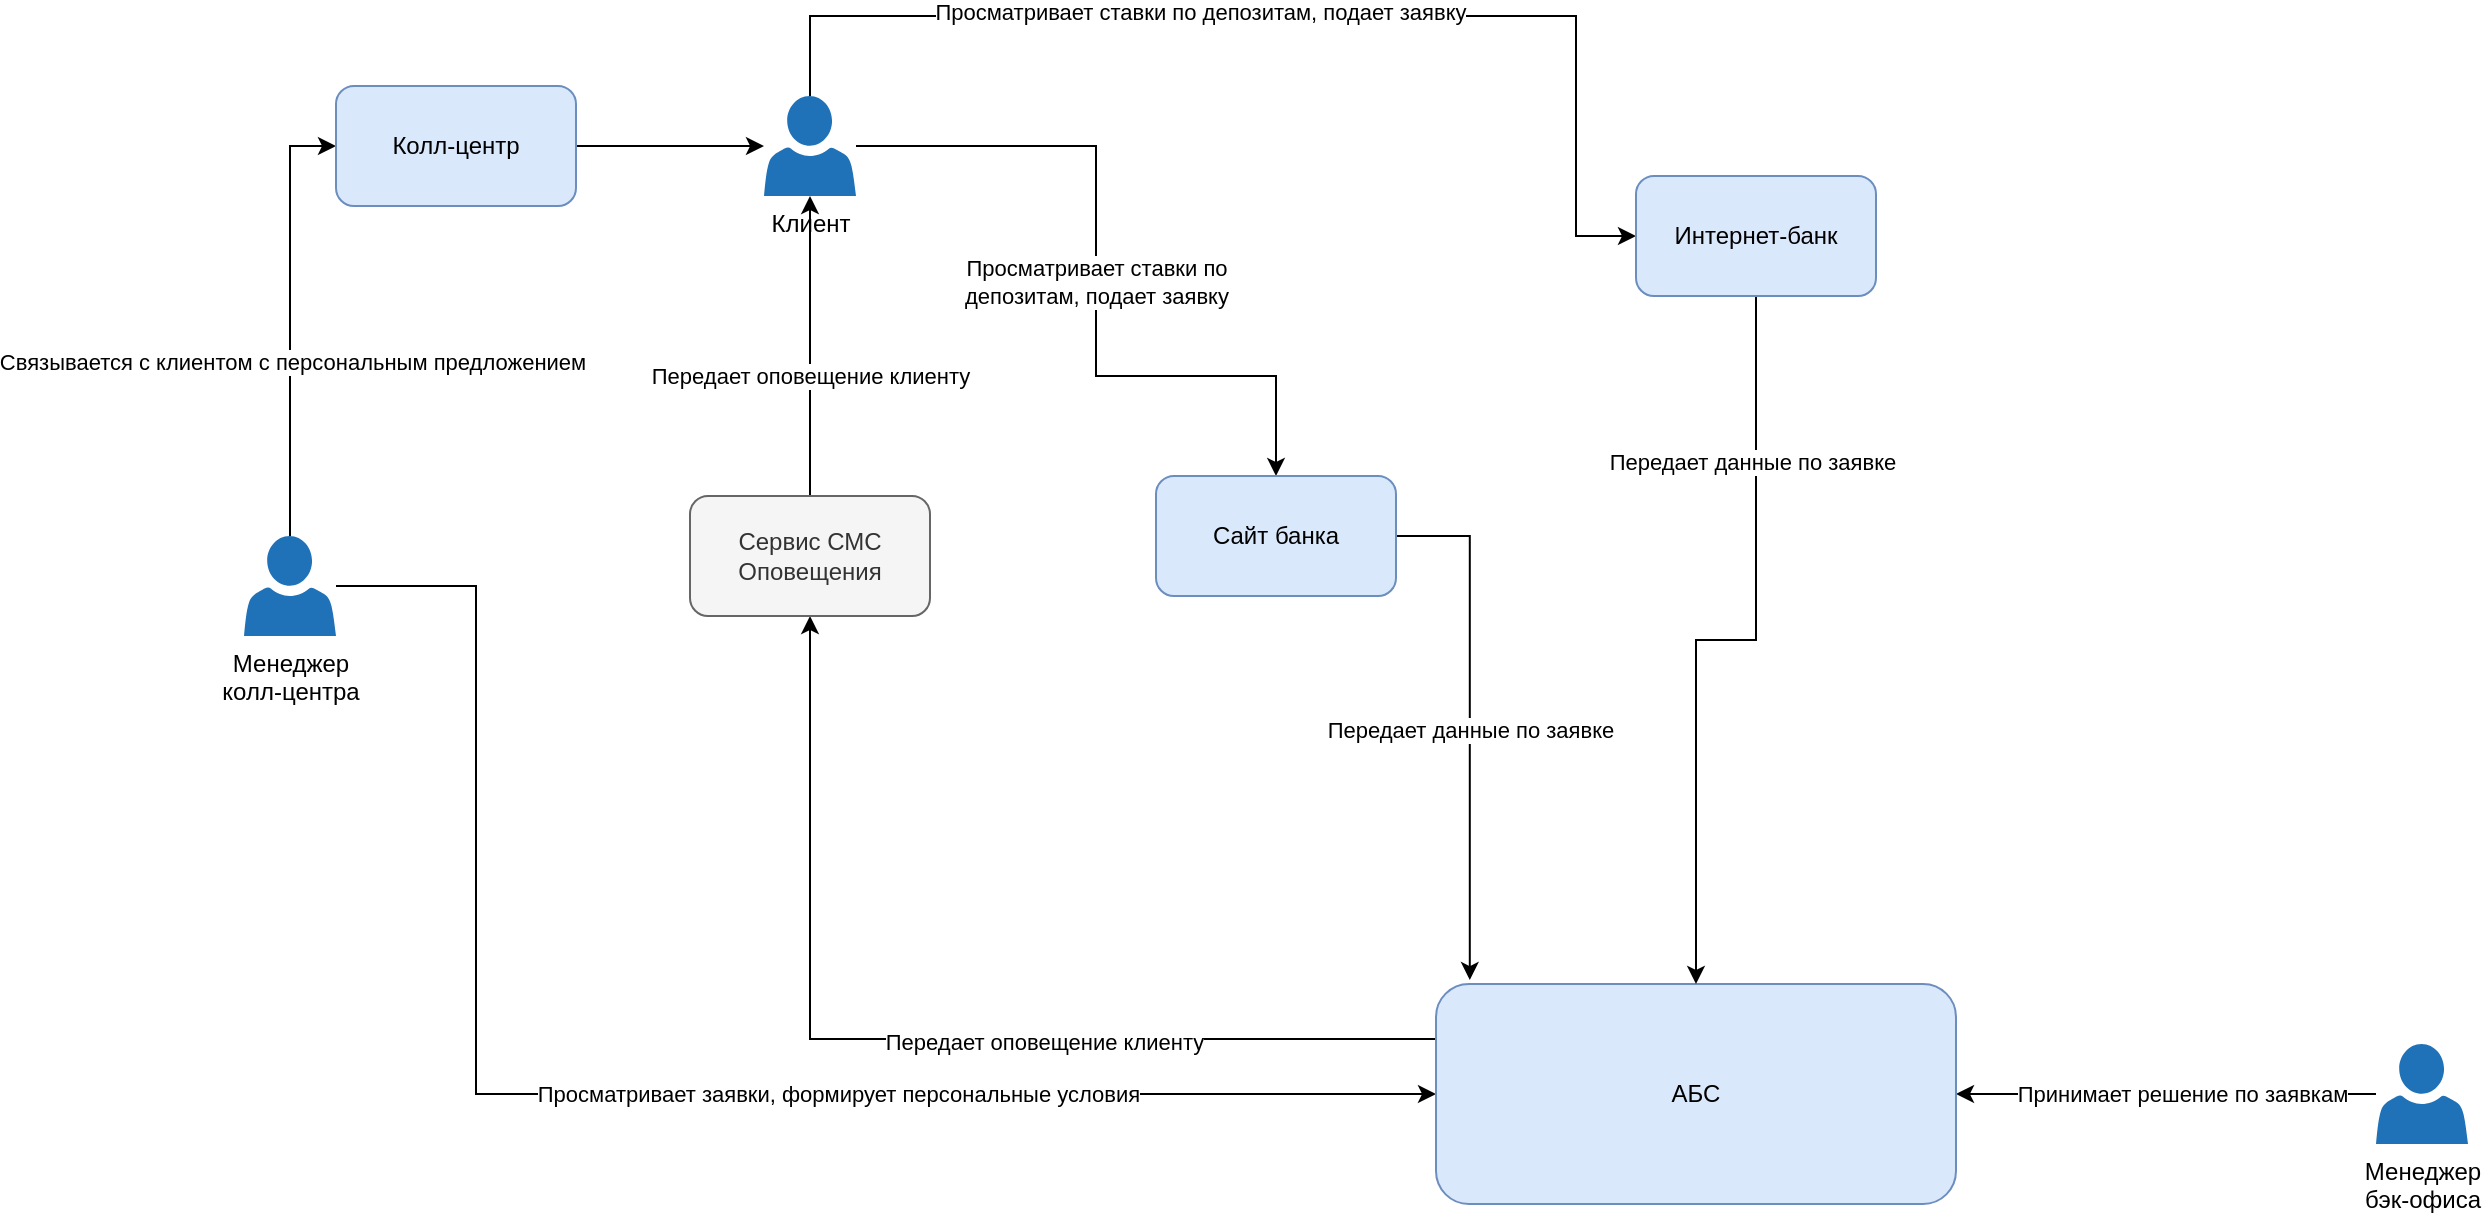 <mxfile version="20.8.16" type="device"><diagram name="Страница 1" id="OglnSFiXORUYUr0zQS6T"><mxGraphModel dx="2245" dy="822" grid="1" gridSize="10" guides="1" tooltips="1" connect="1" arrows="1" fold="1" page="1" pageScale="1" pageWidth="827" pageHeight="1169" math="0" shadow="0"><root><mxCell id="0"/><mxCell id="1" parent="0"/><mxCell id="ks6m_zlgbFAKhaK64D4Q-14" style="edgeStyle=orthogonalEdgeStyle;rounded=0;orthogonalLoop=1;jettySize=auto;html=1;entryX=0.5;entryY=0;entryDx=0;entryDy=0;" edge="1" parent="1" source="ks6m_zlgbFAKhaK64D4Q-3" target="ks6m_zlgbFAKhaK64D4Q-11"><mxGeometry relative="1" as="geometry"><Array as="points"><mxPoint x="120" y="105"/><mxPoint x="120" y="220"/><mxPoint x="210" y="220"/></Array></mxGeometry></mxCell><mxCell id="ks6m_zlgbFAKhaK64D4Q-16" value="Просматривает ставки по &lt;br&gt;депозитам, подает заявку" style="edgeLabel;html=1;align=center;verticalAlign=middle;resizable=0;points=[];" vertex="1" connectable="0" parent="ks6m_zlgbFAKhaK64D4Q-14"><mxGeometry x="-0.236" relative="1" as="geometry"><mxPoint y="44" as="offset"/></mxGeometry></mxCell><mxCell id="ks6m_zlgbFAKhaK64D4Q-15" style="edgeStyle=orthogonalEdgeStyle;rounded=0;orthogonalLoop=1;jettySize=auto;html=1;entryX=0;entryY=0.5;entryDx=0;entryDy=0;" edge="1" parent="1" source="ks6m_zlgbFAKhaK64D4Q-3" target="ks6m_zlgbFAKhaK64D4Q-12"><mxGeometry relative="1" as="geometry"><Array as="points"><mxPoint x="-23" y="40"/><mxPoint x="360" y="40"/><mxPoint x="360" y="150"/></Array></mxGeometry></mxCell><mxCell id="ks6m_zlgbFAKhaK64D4Q-18" value="Просматривает ставки по депозитам, подает заявку" style="edgeLabel;html=1;align=center;verticalAlign=middle;resizable=0;points=[];" vertex="1" connectable="0" parent="ks6m_zlgbFAKhaK64D4Q-15"><mxGeometry x="0.085" y="2" relative="1" as="geometry"><mxPoint x="-71" as="offset"/></mxGeometry></mxCell><mxCell id="ks6m_zlgbFAKhaK64D4Q-3" value="Клиент" style="sketch=0;pointerEvents=1;shadow=0;dashed=0;html=1;strokeColor=none;labelPosition=center;verticalLabelPosition=bottom;verticalAlign=top;outlineConnect=0;align=center;shape=mxgraph.office.users.user;fillColor=#2072B8;" vertex="1" parent="1"><mxGeometry x="-46" y="80" width="46" height="50" as="geometry"/></mxCell><mxCell id="ks6m_zlgbFAKhaK64D4Q-19" style="edgeStyle=orthogonalEdgeStyle;rounded=0;orthogonalLoop=1;jettySize=auto;html=1;entryX=0;entryY=0.5;entryDx=0;entryDy=0;" edge="1" parent="1" source="ks6m_zlgbFAKhaK64D4Q-4" target="ks6m_zlgbFAKhaK64D4Q-9"><mxGeometry relative="1" as="geometry"><Array as="points"><mxPoint x="-190" y="325"/><mxPoint x="-190" y="579"/><mxPoint x="260" y="579"/></Array></mxGeometry></mxCell><mxCell id="ks6m_zlgbFAKhaK64D4Q-20" value="Просматривает заявки, формирует персональные условия" style="edgeLabel;html=1;align=center;verticalAlign=middle;resizable=0;points=[];" vertex="1" connectable="0" parent="ks6m_zlgbFAKhaK64D4Q-19"><mxGeometry x="0.256" relative="1" as="geometry"><mxPoint as="offset"/></mxGeometry></mxCell><mxCell id="ks6m_zlgbFAKhaK64D4Q-21" style="edgeStyle=orthogonalEdgeStyle;rounded=0;orthogonalLoop=1;jettySize=auto;html=1;entryX=0;entryY=0.5;entryDx=0;entryDy=0;" edge="1" parent="1" source="ks6m_zlgbFAKhaK64D4Q-4" target="ks6m_zlgbFAKhaK64D4Q-13"><mxGeometry relative="1" as="geometry"/></mxCell><mxCell id="ks6m_zlgbFAKhaK64D4Q-23" value="Связывается с клиентом с персональным предложением" style="edgeLabel;html=1;align=center;verticalAlign=middle;resizable=0;points=[];" vertex="1" connectable="0" parent="ks6m_zlgbFAKhaK64D4Q-21"><mxGeometry x="-0.197" y="-1" relative="1" as="geometry"><mxPoint as="offset"/></mxGeometry></mxCell><mxCell id="ks6m_zlgbFAKhaK64D4Q-4" value="Менеджер&lt;br&gt;колл-центра" style="sketch=0;pointerEvents=1;shadow=0;dashed=0;html=1;strokeColor=none;labelPosition=center;verticalLabelPosition=bottom;verticalAlign=top;outlineConnect=0;align=center;shape=mxgraph.office.users.user;fillColor=#2072B8;" vertex="1" parent="1"><mxGeometry x="-306" y="300" width="46" height="50" as="geometry"/></mxCell><mxCell id="ks6m_zlgbFAKhaK64D4Q-28" style="edgeStyle=orthogonalEdgeStyle;rounded=0;orthogonalLoop=1;jettySize=auto;html=1;" edge="1" parent="1" source="ks6m_zlgbFAKhaK64D4Q-7" target="ks6m_zlgbFAKhaK64D4Q-9"><mxGeometry relative="1" as="geometry"/></mxCell><mxCell id="ks6m_zlgbFAKhaK64D4Q-29" value="Принимает решение по заявкам" style="edgeLabel;html=1;align=center;verticalAlign=middle;resizable=0;points=[];" vertex="1" connectable="0" parent="ks6m_zlgbFAKhaK64D4Q-28"><mxGeometry x="-0.224" relative="1" as="geometry"><mxPoint x="-16" as="offset"/></mxGeometry></mxCell><mxCell id="ks6m_zlgbFAKhaK64D4Q-7" value="Менеджер&lt;br&gt;бэк-офиса" style="sketch=0;pointerEvents=1;shadow=0;dashed=0;html=1;strokeColor=none;labelPosition=center;verticalLabelPosition=bottom;verticalAlign=top;outlineConnect=0;align=center;shape=mxgraph.office.users.user;fillColor=#2072B8;" vertex="1" parent="1"><mxGeometry x="760" y="554" width="46" height="50" as="geometry"/></mxCell><mxCell id="ks6m_zlgbFAKhaK64D4Q-30" style="edgeStyle=orthogonalEdgeStyle;rounded=0;orthogonalLoop=1;jettySize=auto;html=1;exitX=0;exitY=0.25;exitDx=0;exitDy=0;entryX=0.5;entryY=1;entryDx=0;entryDy=0;" edge="1" parent="1" source="ks6m_zlgbFAKhaK64D4Q-9" target="ks6m_zlgbFAKhaK64D4Q-10"><mxGeometry relative="1" as="geometry"/></mxCell><mxCell id="ks6m_zlgbFAKhaK64D4Q-32" value="Передает оповещение клиенту" style="edgeLabel;html=1;align=center;verticalAlign=middle;resizable=0;points=[];" vertex="1" connectable="0" parent="ks6m_zlgbFAKhaK64D4Q-30"><mxGeometry x="-0.253" y="1" relative="1" as="geometry"><mxPoint as="offset"/></mxGeometry></mxCell><mxCell id="ks6m_zlgbFAKhaK64D4Q-9" value="АБС" style="rounded=1;whiteSpace=wrap;html=1;fillColor=#dae8fc;strokeColor=#6c8ebf;" vertex="1" parent="1"><mxGeometry x="290" y="524" width="260" height="110" as="geometry"/></mxCell><mxCell id="ks6m_zlgbFAKhaK64D4Q-31" style="edgeStyle=orthogonalEdgeStyle;rounded=0;orthogonalLoop=1;jettySize=auto;html=1;" edge="1" parent="1" source="ks6m_zlgbFAKhaK64D4Q-10" target="ks6m_zlgbFAKhaK64D4Q-3"><mxGeometry relative="1" as="geometry"><mxPoint y="350" as="targetPoint"/></mxGeometry></mxCell><mxCell id="ks6m_zlgbFAKhaK64D4Q-33" value="Передает оповещение клиенту" style="edgeLabel;html=1;align=center;verticalAlign=middle;resizable=0;points=[];" vertex="1" connectable="0" parent="ks6m_zlgbFAKhaK64D4Q-31"><mxGeometry x="-0.307" y="-1" relative="1" as="geometry"><mxPoint x="-1" y="-8" as="offset"/></mxGeometry></mxCell><mxCell id="ks6m_zlgbFAKhaK64D4Q-10" value="Сервис СМС Оповещения" style="rounded=1;whiteSpace=wrap;html=1;fillColor=#f5f5f5;fontColor=#333333;strokeColor=#666666;" vertex="1" parent="1"><mxGeometry x="-83" y="280" width="120" height="60" as="geometry"/></mxCell><mxCell id="ks6m_zlgbFAKhaK64D4Q-25" style="edgeStyle=orthogonalEdgeStyle;rounded=0;orthogonalLoop=1;jettySize=auto;html=1;entryX=0.065;entryY=-0.018;entryDx=0;entryDy=0;entryPerimeter=0;" edge="1" parent="1" source="ks6m_zlgbFAKhaK64D4Q-11" target="ks6m_zlgbFAKhaK64D4Q-9"><mxGeometry relative="1" as="geometry"/></mxCell><mxCell id="ks6m_zlgbFAKhaK64D4Q-26" value="Передает данные по заявке" style="edgeLabel;html=1;align=center;verticalAlign=middle;resizable=0;points=[];" vertex="1" connectable="0" parent="ks6m_zlgbFAKhaK64D4Q-25"><mxGeometry x="0.034" relative="1" as="geometry"><mxPoint as="offset"/></mxGeometry></mxCell><mxCell id="ks6m_zlgbFAKhaK64D4Q-11" value="Сайт банка" style="rounded=1;whiteSpace=wrap;html=1;fillColor=#dae8fc;strokeColor=#6c8ebf;" vertex="1" parent="1"><mxGeometry x="150" y="270" width="120" height="60" as="geometry"/></mxCell><mxCell id="ks6m_zlgbFAKhaK64D4Q-24" style="edgeStyle=orthogonalEdgeStyle;rounded=0;orthogonalLoop=1;jettySize=auto;html=1;" edge="1" parent="1" source="ks6m_zlgbFAKhaK64D4Q-12" target="ks6m_zlgbFAKhaK64D4Q-9"><mxGeometry relative="1" as="geometry"/></mxCell><mxCell id="ks6m_zlgbFAKhaK64D4Q-27" value="Передает данные по заявке" style="edgeLabel;html=1;align=center;verticalAlign=middle;resizable=0;points=[];" vertex="1" connectable="0" parent="ks6m_zlgbFAKhaK64D4Q-24"><mxGeometry x="-0.556" y="-2" relative="1" as="geometry"><mxPoint as="offset"/></mxGeometry></mxCell><mxCell id="ks6m_zlgbFAKhaK64D4Q-12" value="Интернет-банк" style="rounded=1;whiteSpace=wrap;html=1;fillColor=#dae8fc;strokeColor=#6c8ebf;" vertex="1" parent="1"><mxGeometry x="390" y="120" width="120" height="60" as="geometry"/></mxCell><mxCell id="ks6m_zlgbFAKhaK64D4Q-22" style="edgeStyle=orthogonalEdgeStyle;rounded=0;orthogonalLoop=1;jettySize=auto;html=1;" edge="1" parent="1" source="ks6m_zlgbFAKhaK64D4Q-13" target="ks6m_zlgbFAKhaK64D4Q-3"><mxGeometry relative="1" as="geometry"/></mxCell><mxCell id="ks6m_zlgbFAKhaK64D4Q-13" value="Колл-центр" style="rounded=1;whiteSpace=wrap;html=1;fillColor=#dae8fc;strokeColor=#6c8ebf;" vertex="1" parent="1"><mxGeometry x="-260" y="75" width="120" height="60" as="geometry"/></mxCell></root></mxGraphModel></diagram></mxfile>